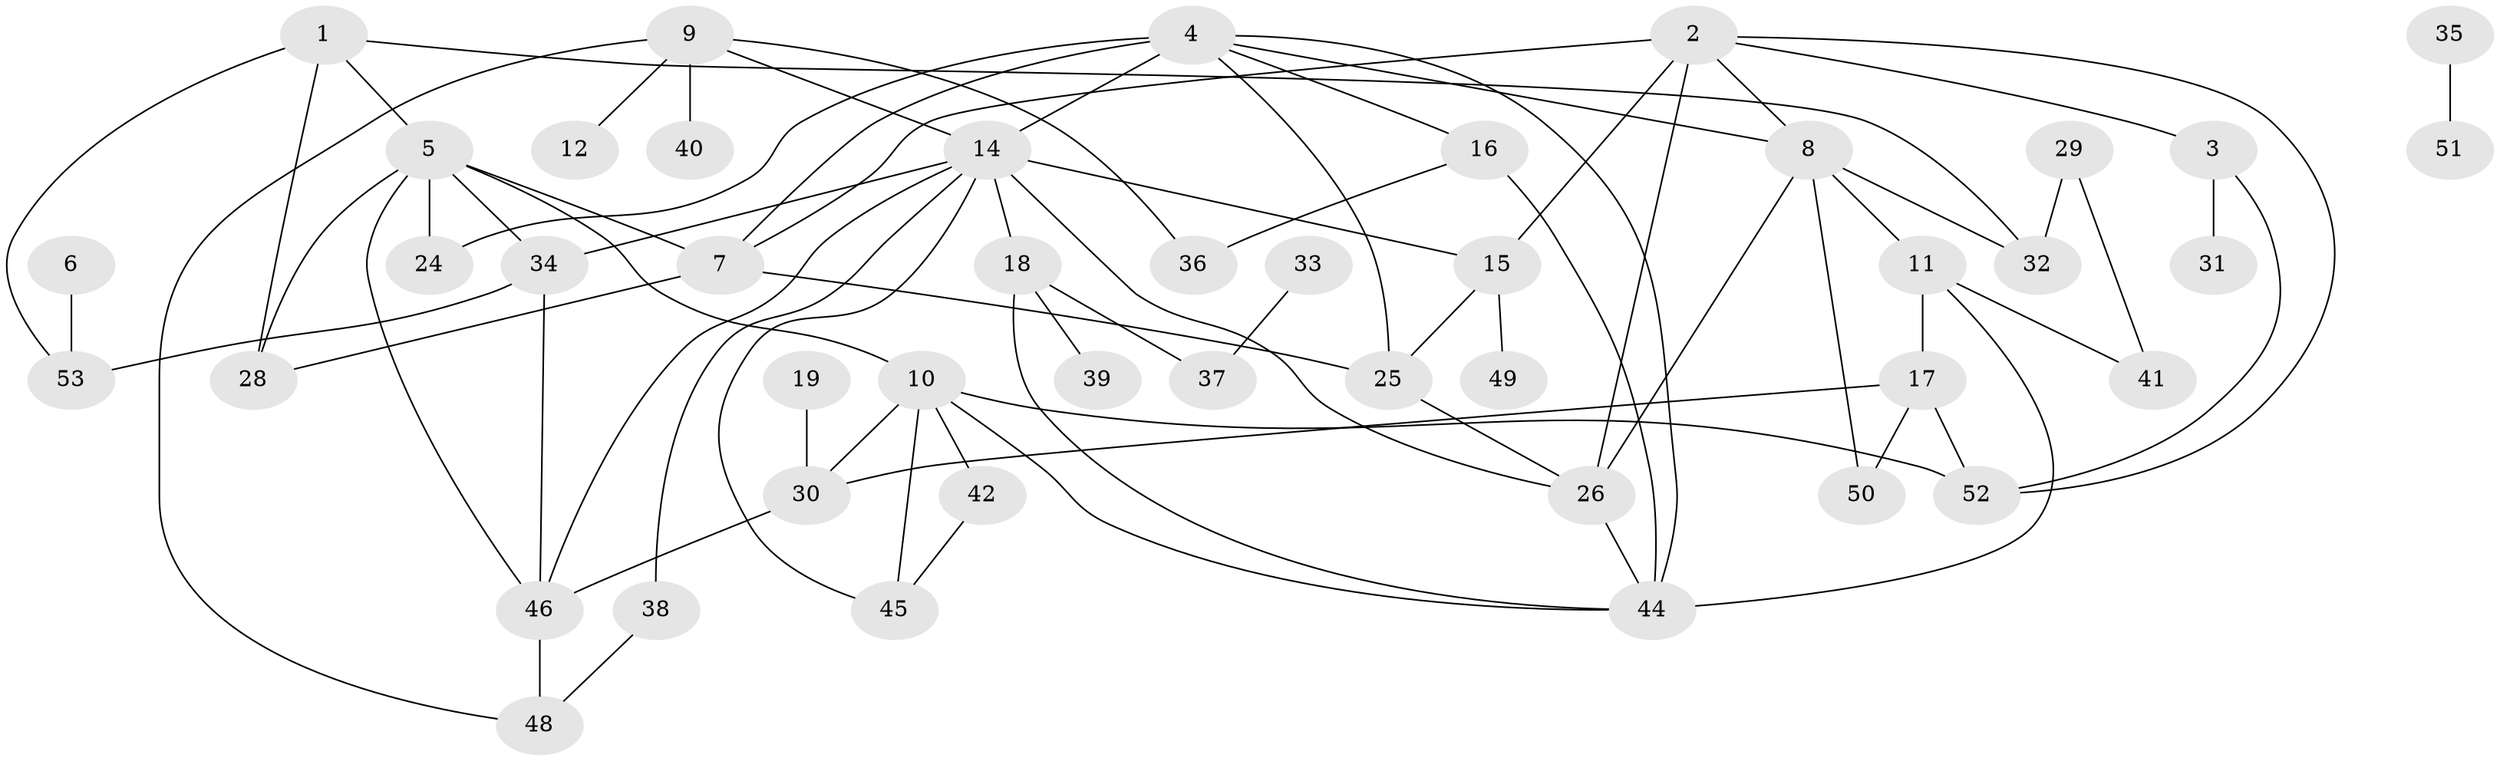 // original degree distribution, {4: 0.1891891891891892, 3: 0.1891891891891892, 5: 0.06756756756756757, 1: 0.1891891891891892, 2: 0.22972972972972974, 9: 0.013513513513513514, 0: 0.08108108108108109, 6: 0.04054054054054054}
// Generated by graph-tools (version 1.1) at 2025/47/03/04/25 22:47:57]
// undirected, 45 vertices, 75 edges
graph export_dot {
  node [color=gray90,style=filled];
  1;
  2;
  3;
  4;
  5;
  6;
  7;
  8;
  9;
  10;
  11;
  12;
  14;
  15;
  16;
  17;
  18;
  19;
  24;
  25;
  26;
  28;
  29;
  30;
  31;
  32;
  33;
  34;
  35;
  36;
  37;
  38;
  39;
  40;
  41;
  42;
  44;
  45;
  46;
  48;
  49;
  50;
  51;
  52;
  53;
  1 -- 5 [weight=1.0];
  1 -- 28 [weight=1.0];
  1 -- 32 [weight=1.0];
  1 -- 53 [weight=1.0];
  2 -- 3 [weight=1.0];
  2 -- 7 [weight=2.0];
  2 -- 8 [weight=1.0];
  2 -- 15 [weight=1.0];
  2 -- 26 [weight=1.0];
  2 -- 52 [weight=1.0];
  3 -- 31 [weight=1.0];
  3 -- 52 [weight=1.0];
  4 -- 7 [weight=2.0];
  4 -- 8 [weight=1.0];
  4 -- 14 [weight=1.0];
  4 -- 16 [weight=1.0];
  4 -- 24 [weight=1.0];
  4 -- 25 [weight=1.0];
  4 -- 44 [weight=1.0];
  5 -- 7 [weight=1.0];
  5 -- 10 [weight=1.0];
  5 -- 24 [weight=1.0];
  5 -- 28 [weight=1.0];
  5 -- 34 [weight=1.0];
  5 -- 46 [weight=1.0];
  6 -- 53 [weight=1.0];
  7 -- 25 [weight=1.0];
  7 -- 28 [weight=1.0];
  8 -- 11 [weight=1.0];
  8 -- 26 [weight=1.0];
  8 -- 32 [weight=1.0];
  8 -- 50 [weight=1.0];
  9 -- 12 [weight=1.0];
  9 -- 14 [weight=1.0];
  9 -- 36 [weight=1.0];
  9 -- 40 [weight=1.0];
  9 -- 48 [weight=1.0];
  10 -- 30 [weight=1.0];
  10 -- 42 [weight=1.0];
  10 -- 44 [weight=1.0];
  10 -- 45 [weight=1.0];
  10 -- 52 [weight=1.0];
  11 -- 17 [weight=1.0];
  11 -- 41 [weight=1.0];
  11 -- 44 [weight=1.0];
  14 -- 15 [weight=1.0];
  14 -- 18 [weight=1.0];
  14 -- 26 [weight=1.0];
  14 -- 34 [weight=1.0];
  14 -- 38 [weight=1.0];
  14 -- 45 [weight=1.0];
  14 -- 46 [weight=1.0];
  15 -- 25 [weight=1.0];
  15 -- 49 [weight=1.0];
  16 -- 36 [weight=1.0];
  16 -- 44 [weight=1.0];
  17 -- 30 [weight=1.0];
  17 -- 50 [weight=1.0];
  17 -- 52 [weight=1.0];
  18 -- 37 [weight=1.0];
  18 -- 39 [weight=1.0];
  18 -- 44 [weight=1.0];
  19 -- 30 [weight=1.0];
  25 -- 26 [weight=1.0];
  26 -- 44 [weight=1.0];
  29 -- 32 [weight=1.0];
  29 -- 41 [weight=1.0];
  30 -- 46 [weight=1.0];
  33 -- 37 [weight=1.0];
  34 -- 46 [weight=1.0];
  34 -- 53 [weight=1.0];
  35 -- 51 [weight=1.0];
  38 -- 48 [weight=1.0];
  42 -- 45 [weight=1.0];
  46 -- 48 [weight=1.0];
}
